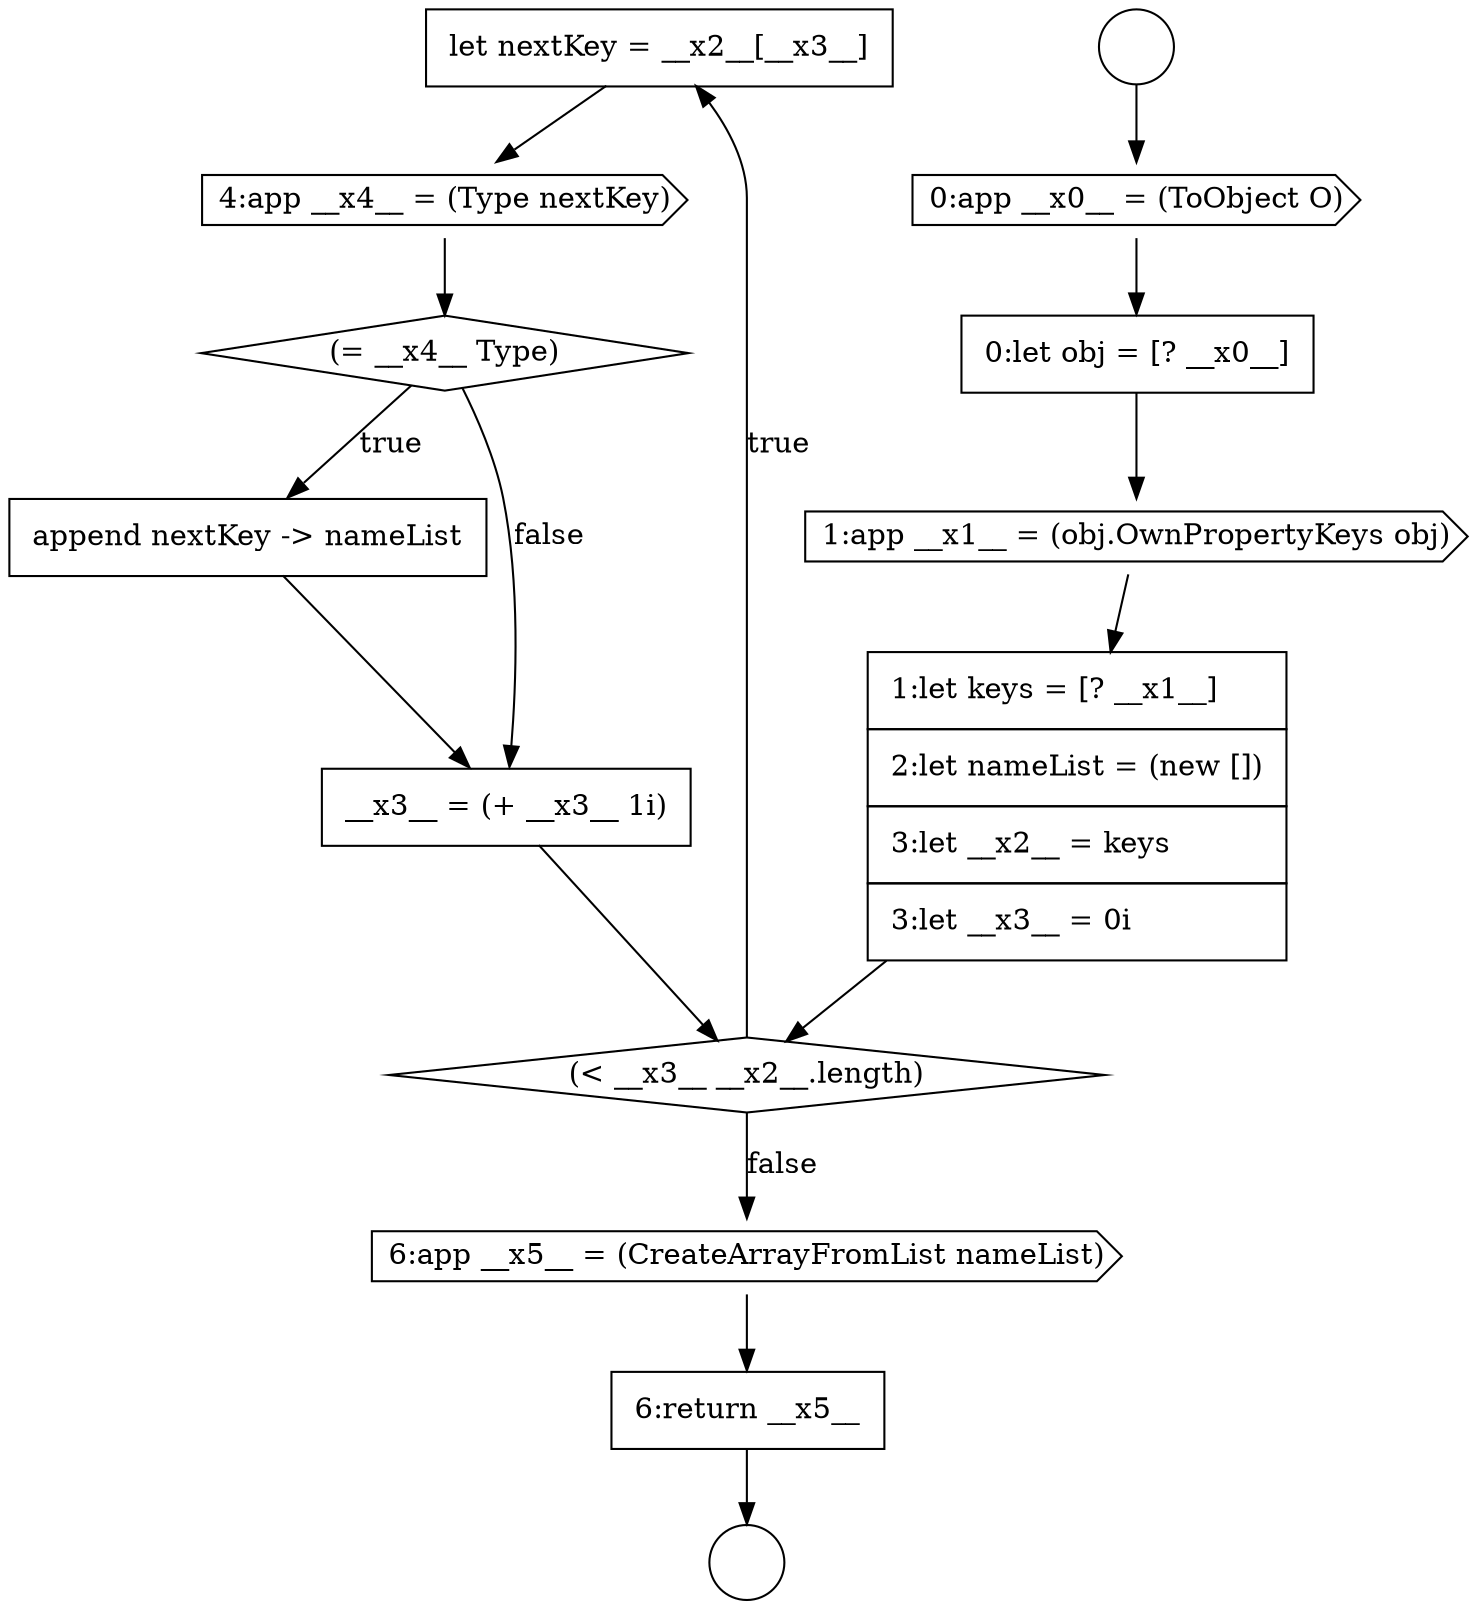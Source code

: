 digraph {
  node10387 [shape=none, margin=0, label=<<font color="black">
    <table border="0" cellborder="1" cellspacing="0" cellpadding="10">
      <tr><td align="left">let nextKey = __x2__[__x3__]</td></tr>
    </table>
  </font>> color="black" fillcolor="white" style=filled]
  node10382 [shape=cds, label=<<font color="black">0:app __x0__ = (ToObject O)</font>> color="black" fillcolor="white" style=filled]
  node10393 [shape=none, margin=0, label=<<font color="black">
    <table border="0" cellborder="1" cellspacing="0" cellpadding="10">
      <tr><td align="left">6:return __x5__</td></tr>
    </table>
  </font>> color="black" fillcolor="white" style=filled]
  node10385 [shape=none, margin=0, label=<<font color="black">
    <table border="0" cellborder="1" cellspacing="0" cellpadding="10">
      <tr><td align="left">1:let keys = [? __x1__]</td></tr>
      <tr><td align="left">2:let nameList = (new [])</td></tr>
      <tr><td align="left">3:let __x2__ = keys</td></tr>
      <tr><td align="left">3:let __x3__ = 0i</td></tr>
    </table>
  </font>> color="black" fillcolor="white" style=filled]
  node10380 [shape=circle label=" " color="black" fillcolor="white" style=filled]
  node10384 [shape=cds, label=<<font color="black">1:app __x1__ = (obj.OwnPropertyKeys obj)</font>> color="black" fillcolor="white" style=filled]
  node10392 [shape=cds, label=<<font color="black">6:app __x5__ = (CreateArrayFromList nameList)</font>> color="black" fillcolor="white" style=filled]
  node10386 [shape=diamond, label=<<font color="black">(&lt; __x3__ __x2__.length)</font>> color="black" fillcolor="white" style=filled]
  node10388 [shape=cds, label=<<font color="black">4:app __x4__ = (Type nextKey)</font>> color="black" fillcolor="white" style=filled]
  node10390 [shape=none, margin=0, label=<<font color="black">
    <table border="0" cellborder="1" cellspacing="0" cellpadding="10">
      <tr><td align="left">append nextKey -&gt; nameList</td></tr>
    </table>
  </font>> color="black" fillcolor="white" style=filled]
  node10391 [shape=none, margin=0, label=<<font color="black">
    <table border="0" cellborder="1" cellspacing="0" cellpadding="10">
      <tr><td align="left">__x3__ = (+ __x3__ 1i)</td></tr>
    </table>
  </font>> color="black" fillcolor="white" style=filled]
  node10381 [shape=circle label=" " color="black" fillcolor="white" style=filled]
  node10389 [shape=diamond, label=<<font color="black">(= __x4__ Type)</font>> color="black" fillcolor="white" style=filled]
  node10383 [shape=none, margin=0, label=<<font color="black">
    <table border="0" cellborder="1" cellspacing="0" cellpadding="10">
      <tr><td align="left">0:let obj = [? __x0__]</td></tr>
    </table>
  </font>> color="black" fillcolor="white" style=filled]
  node10386 -> node10387 [label=<<font color="black">true</font>> color="black"]
  node10386 -> node10392 [label=<<font color="black">false</font>> color="black"]
  node10380 -> node10382 [ color="black"]
  node10387 -> node10388 [ color="black"]
  node10382 -> node10383 [ color="black"]
  node10384 -> node10385 [ color="black"]
  node10385 -> node10386 [ color="black"]
  node10389 -> node10390 [label=<<font color="black">true</font>> color="black"]
  node10389 -> node10391 [label=<<font color="black">false</font>> color="black"]
  node10392 -> node10393 [ color="black"]
  node10388 -> node10389 [ color="black"]
  node10391 -> node10386 [ color="black"]
  node10393 -> node10381 [ color="black"]
  node10383 -> node10384 [ color="black"]
  node10390 -> node10391 [ color="black"]
}
